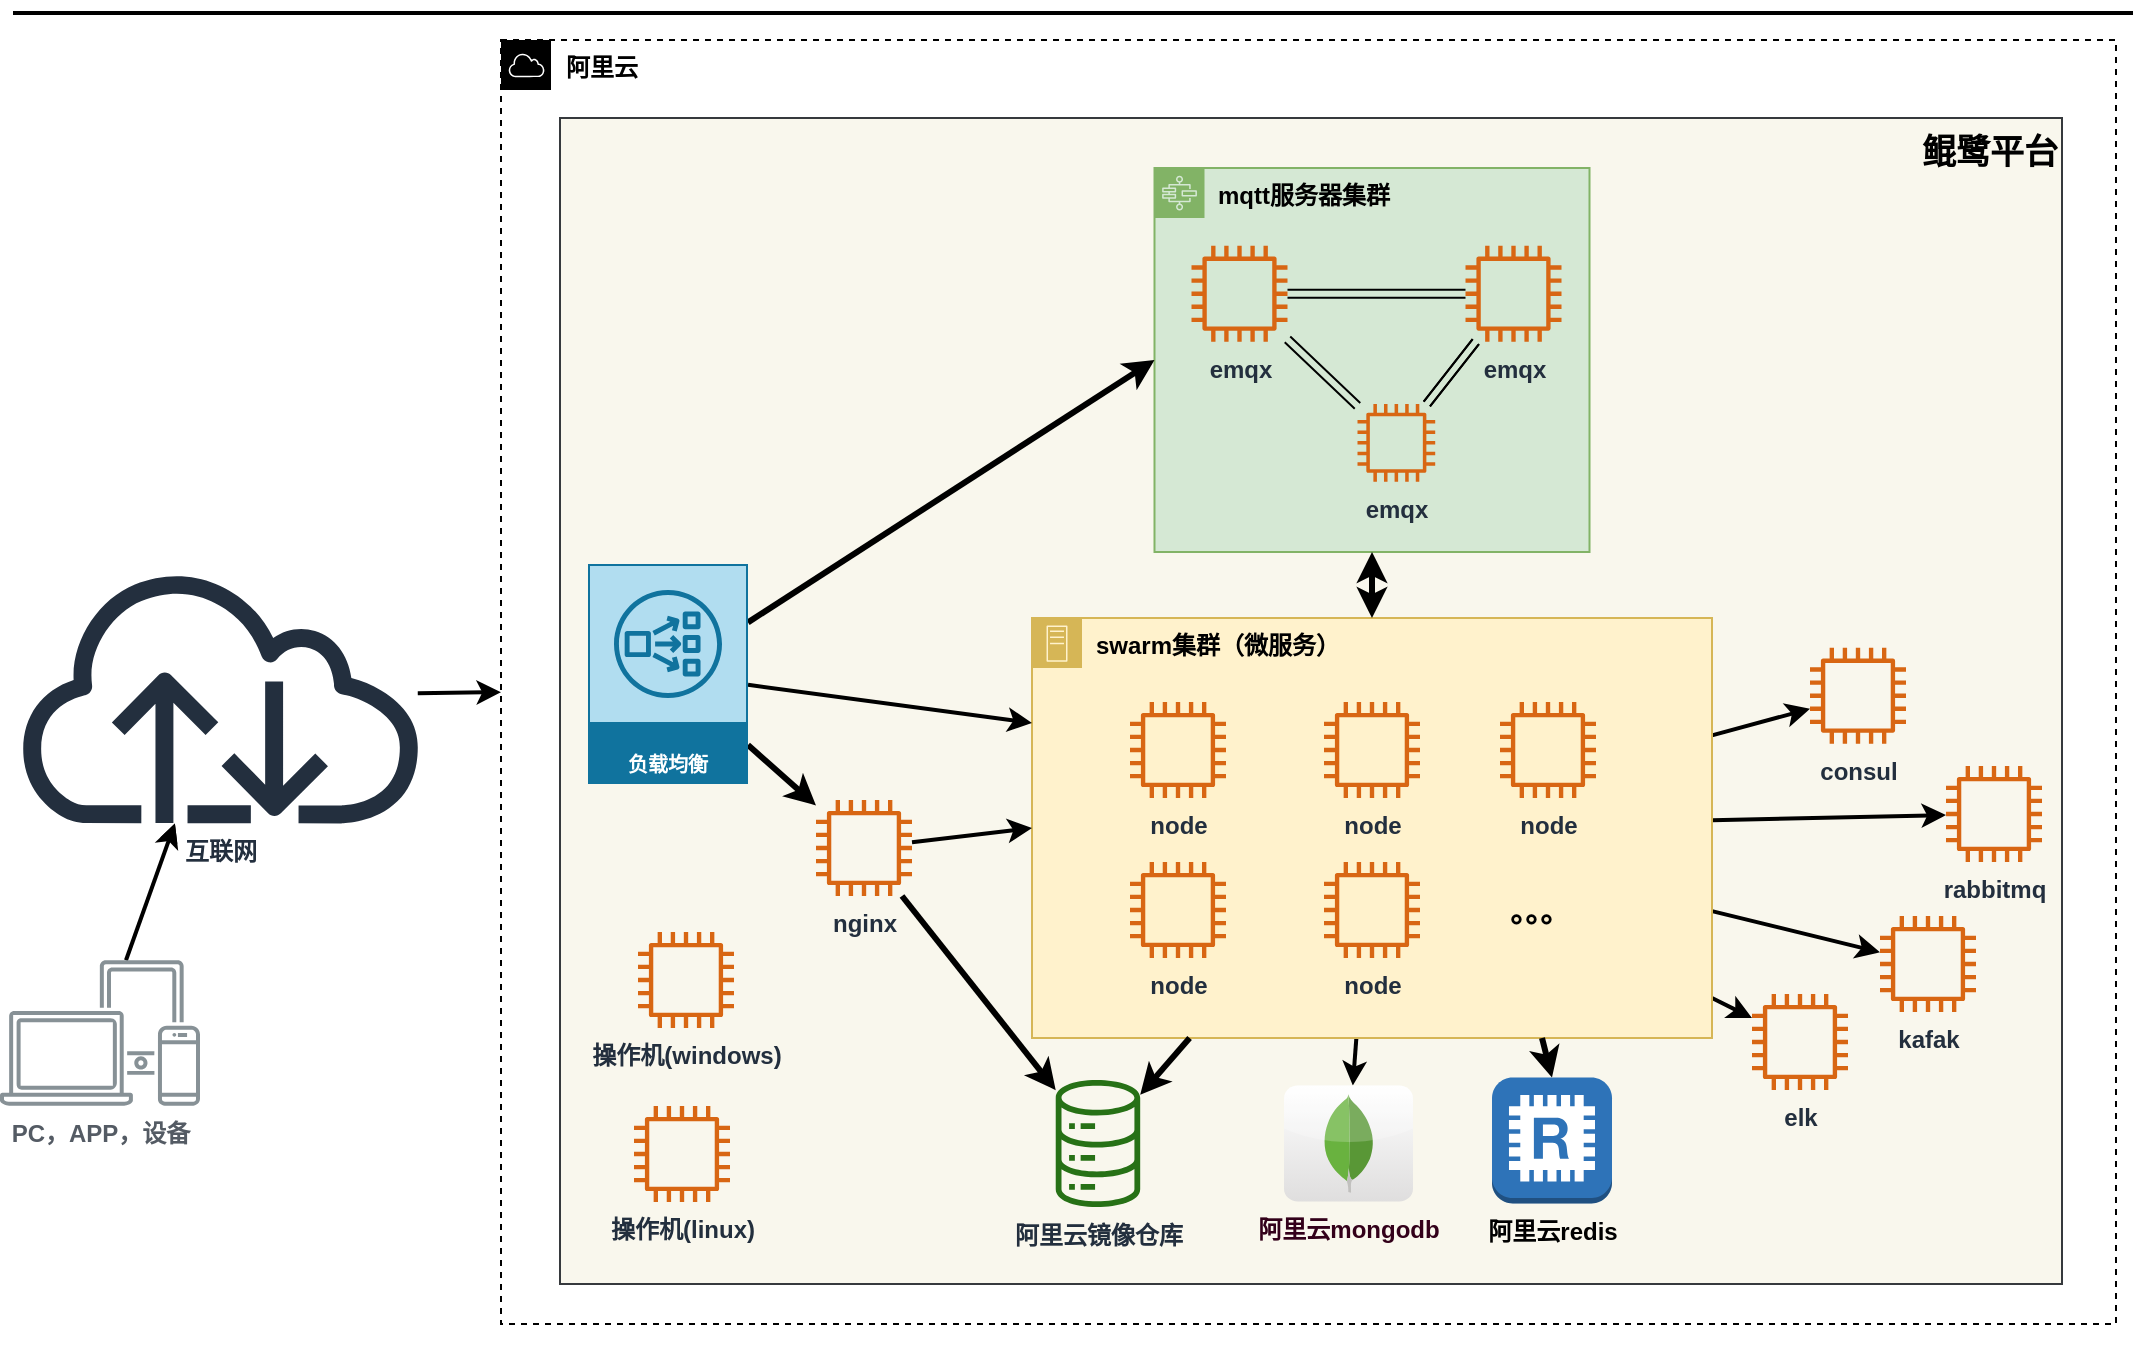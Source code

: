 <mxfile version="14.6.11" type="github">
  <diagram id="Ht1M8jgEwFfnCIfOTk4-" name="Page-1">
    <mxGraphModel dx="1422" dy="734" grid="0" gridSize="10" guides="1" tooltips="1" connect="1" arrows="1" fold="1" page="1" pageScale="1" pageWidth="1169" pageHeight="827" math="0" shadow="0">
      <root>
        <mxCell id="0" />
        <mxCell id="1" parent="0" />
        <mxCell id="Ln0wYWGK2Pg7mDHhLt9o-11" value="阿里云" style="points=[[0,0],[0.25,0],[0.5,0],[0.75,0],[1,0],[1,0.25],[1,0.5],[1,0.75],[1,1],[0.75,1],[0.5,1],[0.25,1],[0,1],[0,0.75],[0,0.5],[0,0.25]];outlineConnect=0;html=1;whiteSpace=wrap;fontSize=12;fontStyle=1;shape=mxgraph.aws4.group;grIcon=mxgraph.aws4.group_aws_cloud;verticalAlign=top;align=left;spacingLeft=30;dashed=1;" parent="1" vertex="1">
          <mxGeometry x="296.5" y="158" width="807.5" height="642" as="geometry" />
        </mxCell>
        <mxCell id="7YA4XFrxnDAU5ptN0OJv-4" value="鲲鹭平台" style="verticalAlign=top;fontStyle=1;fillColor=#f9f7ed;fontSize=17;strokeColor=#36393d;align=right;gradientDirection=east;" vertex="1" parent="1">
          <mxGeometry x="326" y="197" width="751" height="583" as="geometry" />
        </mxCell>
        <mxCell id="Ln0wYWGK2Pg7mDHhLt9o-24" value="mqtt服务器集群" style="points=[[0,0],[0.25,0],[0.5,0],[0.75,0],[1,0],[1,0.25],[1,0.5],[1,0.75],[1,1],[0.75,1],[0.5,1],[0.25,1],[0,1],[0,0.75],[0,0.5],[0,0.25]];outlineConnect=0;html=1;whiteSpace=wrap;fontSize=12;fontStyle=1;shape=mxgraph.aws4.group;grIcon=mxgraph.aws4.group_aws_step_functions_workflow;strokeColor=#82b366;fillColor=#d5e8d4;verticalAlign=top;align=left;spacingLeft=30;dashed=0;" parent="1" vertex="1">
          <mxGeometry x="623.25" y="222" width="217.5" height="192" as="geometry" />
        </mxCell>
        <mxCell id="Ln0wYWGK2Pg7mDHhLt9o-51" style="edgeStyle=none;rounded=0;orthogonalLoop=1;jettySize=auto;html=1;fontFamily=Tahoma;fontSize=15;fontStyle=1;strokeWidth=2;" parent="1" source="Ln0wYWGK2Pg7mDHhLt9o-35" target="1yn95lNJv_hw5B5bu8lK-18" edge="1">
          <mxGeometry relative="1" as="geometry">
            <mxPoint x="722.681" y="695.4" as="targetPoint" />
          </mxGeometry>
        </mxCell>
        <mxCell id="Ln0wYWGK2Pg7mDHhLt9o-55" style="edgeStyle=none;rounded=0;orthogonalLoop=1;jettySize=auto;html=1;fontFamily=Tahoma;fontSize=15;fontStyle=1;strokeWidth=2;" parent="1" source="Ln0wYWGK2Pg7mDHhLt9o-35" target="Ln0wYWGK2Pg7mDHhLt9o-45" edge="1">
          <mxGeometry relative="1" as="geometry" />
        </mxCell>
        <mxCell id="Ln0wYWGK2Pg7mDHhLt9o-56" style="edgeStyle=none;rounded=0;orthogonalLoop=1;jettySize=auto;html=1;fontFamily=Tahoma;fontSize=15;fontStyle=1;strokeWidth=2;" parent="1" source="Ln0wYWGK2Pg7mDHhLt9o-35" target="Ln0wYWGK2Pg7mDHhLt9o-49" edge="1">
          <mxGeometry relative="1" as="geometry" />
        </mxCell>
        <mxCell id="Ln0wYWGK2Pg7mDHhLt9o-58" style="edgeStyle=none;rounded=0;orthogonalLoop=1;jettySize=auto;html=1;fontFamily=Tahoma;fontSize=15;fontStyle=1;strokeWidth=2;" parent="1" source="Ln0wYWGK2Pg7mDHhLt9o-35" target="Ln0wYWGK2Pg7mDHhLt9o-50" edge="1">
          <mxGeometry relative="1" as="geometry" />
        </mxCell>
        <mxCell id="1yn95lNJv_hw5B5bu8lK-10" style="edgeStyle=none;rounded=0;orthogonalLoop=1;jettySize=auto;html=1;strokeWidth=2;fontColor=#212121;" parent="1" source="Ln0wYWGK2Pg7mDHhLt9o-35" target="1yn95lNJv_hw5B5bu8lK-9" edge="1">
          <mxGeometry relative="1" as="geometry" />
        </mxCell>
        <mxCell id="Ln0wYWGK2Pg7mDHhLt9o-35" value="swarm集群（微服务）" style="points=[[0,0],[0.25,0],[0.5,0],[0.75,0],[1,0],[1,0.25],[1,0.5],[1,0.75],[1,1],[0.75,1],[0.5,1],[0.25,1],[0,1],[0,0.75],[0,0.5],[0,0.25]];outlineConnect=0;html=1;whiteSpace=wrap;fontSize=12;fontStyle=1;shape=mxgraph.aws4.group;grIcon=mxgraph.aws4.group_on_premise;strokeColor=#d6b656;fillColor=#fff2cc;verticalAlign=top;align=left;spacingLeft=30;dashed=0;" parent="1" vertex="1">
          <mxGeometry x="562" y="447" width="340" height="210" as="geometry" />
        </mxCell>
        <mxCell id="SCVMTBWpLvtzJIhz15lM-1" value="" style="line;strokeWidth=2;html=1;fontSize=14;" parent="1" vertex="1">
          <mxGeometry x="52.5" y="139.5" width="1060" height="10" as="geometry" />
        </mxCell>
        <mxCell id="Ln0wYWGK2Pg7mDHhLt9o-12" value="" style="edgeStyle=none;rounded=0;orthogonalLoop=1;jettySize=auto;html=1;fontStyle=1;strokeWidth=2;" parent="1" source="Ln0wYWGK2Pg7mDHhLt9o-3" target="Ln0wYWGK2Pg7mDHhLt9o-11" edge="1">
          <mxGeometry relative="1" as="geometry" />
        </mxCell>
        <mxCell id="Ln0wYWGK2Pg7mDHhLt9o-3" value="互联网" style="outlineConnect=0;fontColor=#232F3E;gradientColor=none;fillColor=#232F3E;strokeColor=none;dashed=0;verticalLabelPosition=bottom;verticalAlign=top;align=center;html=1;fontSize=12;fontStyle=1;aspect=fixed;pointerEvents=1;shape=mxgraph.aws4.internet;" parent="1" vertex="1">
          <mxGeometry x="52.5" y="422" width="207.5" height="127.69" as="geometry" />
        </mxCell>
        <mxCell id="Ln0wYWGK2Pg7mDHhLt9o-13" style="edgeStyle=none;rounded=0;orthogonalLoop=1;jettySize=auto;html=1;fontStyle=1" parent="1" source="Ln0wYWGK2Pg7mDHhLt9o-10" target="Ln0wYWGK2Pg7mDHhLt9o-3" edge="1">
          <mxGeometry relative="1" as="geometry" />
        </mxCell>
        <mxCell id="1yn95lNJv_hw5B5bu8lK-8" style="edgeStyle=none;rounded=0;orthogonalLoop=1;jettySize=auto;html=1;fontColor=#212121;strokeWidth=2;" parent="1" source="Ln0wYWGK2Pg7mDHhLt9o-10" target="Ln0wYWGK2Pg7mDHhLt9o-3" edge="1">
          <mxGeometry relative="1" as="geometry" />
        </mxCell>
        <mxCell id="Ln0wYWGK2Pg7mDHhLt9o-10" value="PC，APP，设备" style="outlineConnect=0;gradientColor=none;fontColor=#545B64;strokeColor=none;fillColor=#879196;dashed=0;verticalLabelPosition=bottom;verticalAlign=top;align=center;html=1;fontSize=12;fontStyle=1;aspect=fixed;shape=mxgraph.aws4.illustration_devices;pointerEvents=1" parent="1" vertex="1">
          <mxGeometry x="46" y="618.0" width="100" height="73" as="geometry" />
        </mxCell>
        <mxCell id="Ln0wYWGK2Pg7mDHhLt9o-16" value="" style="edgeStyle=none;rounded=0;orthogonalLoop=1;jettySize=auto;html=1;shape=link;fontStyle=1" parent="1" source="Ln0wYWGK2Pg7mDHhLt9o-14" target="Ln0wYWGK2Pg7mDHhLt9o-15" edge="1">
          <mxGeometry relative="1" as="geometry" />
        </mxCell>
        <mxCell id="Ln0wYWGK2Pg7mDHhLt9o-18" value="" style="edgeStyle=none;rounded=0;orthogonalLoop=1;jettySize=auto;html=1;shape=link;fontStyle=1" parent="1" source="Ln0wYWGK2Pg7mDHhLt9o-14" target="Ln0wYWGK2Pg7mDHhLt9o-17" edge="1">
          <mxGeometry relative="1" as="geometry" />
        </mxCell>
        <mxCell id="Ln0wYWGK2Pg7mDHhLt9o-14" value="emqx" style="outlineConnect=0;fontColor=#232F3E;gradientColor=none;fillColor=#D86613;strokeColor=none;dashed=0;verticalLabelPosition=bottom;verticalAlign=top;align=center;html=1;fontSize=12;fontStyle=1;aspect=fixed;pointerEvents=1;shape=mxgraph.aws4.instance2;" parent="1" vertex="1">
          <mxGeometry x="641.75" y="260.85" width="48" height="48" as="geometry" />
        </mxCell>
        <mxCell id="Ln0wYWGK2Pg7mDHhLt9o-26" value="" style="edgeStyle=none;shape=link;rounded=0;orthogonalLoop=1;jettySize=auto;html=1;fontStyle=1" parent="1" source="Ln0wYWGK2Pg7mDHhLt9o-15" target="Ln0wYWGK2Pg7mDHhLt9o-17" edge="1">
          <mxGeometry relative="1" as="geometry" />
        </mxCell>
        <mxCell id="Ln0wYWGK2Pg7mDHhLt9o-15" value="emqx" style="outlineConnect=0;fontColor=#232F3E;gradientColor=none;fillColor=#D86613;strokeColor=none;dashed=0;verticalLabelPosition=bottom;verticalAlign=top;align=center;html=1;fontSize=12;fontStyle=1;aspect=fixed;pointerEvents=1;shape=mxgraph.aws4.instance2;" parent="1" vertex="1">
          <mxGeometry x="778.75" y="260.85" width="48" height="48" as="geometry" />
        </mxCell>
        <mxCell id="Ln0wYWGK2Pg7mDHhLt9o-21" style="edgeStyle=none;rounded=0;orthogonalLoop=1;jettySize=auto;html=1;shape=link;fontStyle=1" parent="1" source="Ln0wYWGK2Pg7mDHhLt9o-17" target="Ln0wYWGK2Pg7mDHhLt9o-15" edge="1">
          <mxGeometry relative="1" as="geometry" />
        </mxCell>
        <mxCell id="Ln0wYWGK2Pg7mDHhLt9o-17" value="emqx" style="outlineConnect=0;fontColor=#232F3E;gradientColor=none;fillColor=#D86613;strokeColor=none;dashed=0;verticalLabelPosition=bottom;verticalAlign=top;align=center;html=1;fontSize=12;fontStyle=1;aspect=fixed;pointerEvents=1;shape=mxgraph.aws4.instance2;direction=north;" parent="1" vertex="1">
          <mxGeometry x="724.75" y="340" width="38.85" height="38.85" as="geometry" />
        </mxCell>
        <mxCell id="Ln0wYWGK2Pg7mDHhLt9o-27" style="edgeStyle=none;shape=link;rounded=0;orthogonalLoop=1;jettySize=auto;html=1;exitX=1;exitY=1;exitDx=0;exitDy=0;fontStyle=1" parent="1" source="Ln0wYWGK2Pg7mDHhLt9o-11" target="Ln0wYWGK2Pg7mDHhLt9o-11" edge="1">
          <mxGeometry relative="1" as="geometry" />
        </mxCell>
        <mxCell id="Ln0wYWGK2Pg7mDHhLt9o-30" value="node" style="outlineConnect=0;fontColor=#232F3E;gradientColor=none;fillColor=#D86613;strokeColor=none;dashed=0;verticalLabelPosition=bottom;verticalAlign=top;align=center;html=1;fontSize=12;fontStyle=1;aspect=fixed;pointerEvents=1;shape=mxgraph.aws4.instance2;" parent="1" vertex="1">
          <mxGeometry x="611" y="489" width="48" height="48" as="geometry" />
        </mxCell>
        <mxCell id="Ln0wYWGK2Pg7mDHhLt9o-32" value="node" style="outlineConnect=0;fontColor=#232F3E;gradientColor=none;fillColor=#D86613;strokeColor=none;dashed=0;verticalLabelPosition=bottom;verticalAlign=top;align=center;html=1;fontSize=12;fontStyle=1;aspect=fixed;pointerEvents=1;shape=mxgraph.aws4.instance2;" parent="1" vertex="1">
          <mxGeometry x="708" y="489" width="48" height="48" as="geometry" />
        </mxCell>
        <mxCell id="Ln0wYWGK2Pg7mDHhLt9o-34" value="node" style="outlineConnect=0;fontColor=#232F3E;gradientColor=none;fillColor=#D86613;strokeColor=none;dashed=0;verticalLabelPosition=bottom;verticalAlign=top;align=center;html=1;fontSize=12;fontStyle=1;aspect=fixed;pointerEvents=1;shape=mxgraph.aws4.instance2;direction=north;" parent="1" vertex="1">
          <mxGeometry x="611" y="569" width="48" height="48" as="geometry" />
        </mxCell>
        <mxCell id="Ln0wYWGK2Pg7mDHhLt9o-44" value="" style="edgeStyle=none;rounded=0;orthogonalLoop=1;jettySize=auto;html=1;fontFamily=Tahoma;fontSize=15;fontStyle=1;strokeWidth=3;" parent="1" source="Ln0wYWGK2Pg7mDHhLt9o-35" target="Ln0wYWGK2Pg7mDHhLt9o-42" edge="1">
          <mxGeometry relative="1" as="geometry" />
        </mxCell>
        <mxCell id="Ln0wYWGK2Pg7mDHhLt9o-36" value="node" style="outlineConnect=0;fontColor=#232F3E;gradientColor=none;fillColor=#D86613;strokeColor=none;dashed=0;verticalLabelPosition=bottom;verticalAlign=top;align=center;html=1;fontSize=12;fontStyle=1;aspect=fixed;pointerEvents=1;shape=mxgraph.aws4.instance2;" parent="1" vertex="1">
          <mxGeometry x="708" y="569" width="48" height="48" as="geometry" />
        </mxCell>
        <mxCell id="Ln0wYWGK2Pg7mDHhLt9o-37" value="node" style="outlineConnect=0;fontColor=#232F3E;gradientColor=none;fillColor=#D86613;strokeColor=none;dashed=0;verticalLabelPosition=bottom;verticalAlign=top;align=center;html=1;fontSize=12;fontStyle=1;aspect=fixed;pointerEvents=1;shape=mxgraph.aws4.instance2;" parent="1" vertex="1">
          <mxGeometry x="796" y="489" width="48" height="48" as="geometry" />
        </mxCell>
        <mxCell id="Ln0wYWGK2Pg7mDHhLt9o-38" value="。。。" style="text;html=1;strokeColor=none;fillColor=none;align=center;verticalAlign=middle;whiteSpace=wrap;rounded=0;fontStyle=1;fontSize=15;fontFamily=Tahoma;" parent="1" vertex="1">
          <mxGeometry x="796" y="583" width="40" height="20" as="geometry" />
        </mxCell>
        <mxCell id="Ln0wYWGK2Pg7mDHhLt9o-40" value="" style="endArrow=classic;startArrow=classic;html=1;fontFamily=Tahoma;fontSize=15;entryX=0.5;entryY=1;entryDx=0;entryDy=0;fontStyle=1;strokeWidth=3;" parent="1" source="Ln0wYWGK2Pg7mDHhLt9o-35" target="Ln0wYWGK2Pg7mDHhLt9o-24" edge="1">
          <mxGeometry width="50" height="50" relative="1" as="geometry">
            <mxPoint x="736.5" y="432" as="sourcePoint" />
            <mxPoint x="786.5" y="382" as="targetPoint" />
          </mxGeometry>
        </mxCell>
        <mxCell id="Ln0wYWGK2Pg7mDHhLt9o-42" value="阿里云镜像仓库" style="outlineConnect=0;fontColor=#232F3E;gradientColor=none;fillColor=#277116;strokeColor=none;dashed=0;verticalLabelPosition=bottom;verticalAlign=top;align=center;html=1;fontSize=12;fontStyle=1;aspect=fixed;pointerEvents=1;shape=mxgraph.aws4.iot_analytics_data_store;" parent="1" vertex="1">
          <mxGeometry x="573" y="678" width="43.96" height="63.5" as="geometry" />
        </mxCell>
        <mxCell id="Ln0wYWGK2Pg7mDHhLt9o-45" value="rabbitmq" style="outlineConnect=0;fontColor=#232F3E;gradientColor=none;fillColor=#D86613;strokeColor=none;dashed=0;verticalLabelPosition=bottom;verticalAlign=top;align=center;html=1;fontSize=12;fontStyle=1;aspect=fixed;pointerEvents=1;shape=mxgraph.aws4.instance2;" parent="1" vertex="1">
          <mxGeometry x="1019" y="521" width="48" height="48" as="geometry" />
        </mxCell>
        <mxCell id="Ln0wYWGK2Pg7mDHhLt9o-49" value="kafak" style="outlineConnect=0;fontColor=#232F3E;gradientColor=none;fillColor=#D86613;strokeColor=none;dashed=0;verticalLabelPosition=bottom;verticalAlign=top;align=center;html=1;fontSize=12;fontStyle=1;aspect=fixed;pointerEvents=1;shape=mxgraph.aws4.instance2;" parent="1" vertex="1">
          <mxGeometry x="986" y="596" width="48" height="48" as="geometry" />
        </mxCell>
        <mxCell id="Ln0wYWGK2Pg7mDHhLt9o-50" value="elk" style="outlineConnect=0;fontColor=#232F3E;gradientColor=none;fillColor=#D86613;strokeColor=none;dashed=0;verticalLabelPosition=bottom;verticalAlign=top;align=center;html=1;fontSize=12;fontStyle=1;aspect=fixed;pointerEvents=1;shape=mxgraph.aws4.instance2;" parent="1" vertex="1">
          <mxGeometry x="922" y="635" width="48" height="48" as="geometry" />
        </mxCell>
        <mxCell id="Ln0wYWGK2Pg7mDHhLt9o-52" value="操作机(windows)" style="outlineConnect=0;fontColor=#232F3E;gradientColor=none;fillColor=#D86613;strokeColor=none;dashed=0;verticalLabelPosition=bottom;verticalAlign=top;align=center;html=1;fontSize=12;fontStyle=1;aspect=fixed;pointerEvents=1;shape=mxgraph.aws4.instance2;" parent="1" vertex="1">
          <mxGeometry x="365" y="604" width="48" height="48" as="geometry" />
        </mxCell>
        <mxCell id="1yn95lNJv_hw5B5bu8lK-1" value="操作机(linux)" style="outlineConnect=0;fontColor=#232F3E;gradientColor=none;fillColor=#D86613;strokeColor=none;dashed=0;verticalLabelPosition=bottom;verticalAlign=top;align=center;html=1;fontSize=12;fontStyle=1;aspect=fixed;pointerEvents=1;shape=mxgraph.aws4.instance2;" parent="1" vertex="1">
          <mxGeometry x="363" y="691" width="48" height="48" as="geometry" />
        </mxCell>
        <mxCell id="1yn95lNJv_hw5B5bu8lK-5" style="rounded=0;orthogonalLoop=1;jettySize=auto;html=1;entryX=0;entryY=0.5;entryDx=0;entryDy=0;fontColor=#212121;fontStyle=1;strokeWidth=3;" parent="1" source="1yn95lNJv_hw5B5bu8lK-7" target="Ln0wYWGK2Pg7mDHhLt9o-24" edge="1">
          <mxGeometry relative="1" as="geometry">
            <mxPoint x="428.999" y="380.926" as="sourcePoint" />
          </mxGeometry>
        </mxCell>
        <mxCell id="1yn95lNJv_hw5B5bu8lK-6" value="" style="edgeStyle=none;rounded=0;orthogonalLoop=1;jettySize=auto;html=1;fontColor=#212121;fontStyle=1;strokeWidth=3;" parent="1" source="1yn95lNJv_hw5B5bu8lK-7" target="1yn95lNJv_hw5B5bu8lK-11" edge="1">
          <mxGeometry relative="1" as="geometry">
            <mxPoint x="413" y="440" as="sourcePoint" />
          </mxGeometry>
        </mxCell>
        <mxCell id="1yn95lNJv_hw5B5bu8lK-13" style="edgeStyle=none;rounded=0;orthogonalLoop=1;jettySize=auto;html=1;entryX=0;entryY=0.25;entryDx=0;entryDy=0;strokeWidth=2;fontColor=#FFFFFF;" parent="1" source="1yn95lNJv_hw5B5bu8lK-7" target="Ln0wYWGK2Pg7mDHhLt9o-35" edge="1">
          <mxGeometry relative="1" as="geometry" />
        </mxCell>
        <mxCell id="1yn95lNJv_hw5B5bu8lK-7" value="负载均衡" style="outlineConnect=0;dashed=0;verticalLabelPosition=middle;verticalAlign=bottom;align=center;html=1;whiteSpace=wrap;fontSize=10;fontStyle=1;spacing=3;shape=mxgraph.aws4.productIcon;prIcon=mxgraph.aws4.network_load_balancer;fillColor=#b1ddf0;strokeColor=#10739e;fontColor=#FFFFFF;" parent="1" vertex="1">
          <mxGeometry x="340" y="420" width="80" height="110" as="geometry" />
        </mxCell>
        <mxCell id="1yn95lNJv_hw5B5bu8lK-9" value="consul" style="outlineConnect=0;fontColor=#232F3E;gradientColor=none;fillColor=#D86613;strokeColor=none;dashed=0;verticalLabelPosition=bottom;verticalAlign=top;align=center;html=1;fontSize=12;fontStyle=1;aspect=fixed;pointerEvents=1;shape=mxgraph.aws4.instance2;" parent="1" vertex="1">
          <mxGeometry x="951" y="461.85" width="48" height="48" as="geometry" />
        </mxCell>
        <mxCell id="1yn95lNJv_hw5B5bu8lK-12" value="" style="edgeStyle=none;rounded=0;orthogonalLoop=1;jettySize=auto;html=1;strokeWidth=2;fontColor=#FFFFFF;entryX=0;entryY=0.5;entryDx=0;entryDy=0;" parent="1" source="1yn95lNJv_hw5B5bu8lK-11" target="Ln0wYWGK2Pg7mDHhLt9o-35" edge="1">
          <mxGeometry relative="1" as="geometry" />
        </mxCell>
        <mxCell id="1yn95lNJv_hw5B5bu8lK-11" value="nginx" style="outlineConnect=0;fontColor=#232F3E;gradientColor=none;fillColor=#D86613;strokeColor=none;dashed=0;verticalLabelPosition=bottom;verticalAlign=top;align=center;html=1;fontSize=12;fontStyle=1;aspect=fixed;pointerEvents=1;shape=mxgraph.aws4.instance2;" parent="1" vertex="1">
          <mxGeometry x="454" y="538" width="48" height="48" as="geometry" />
        </mxCell>
        <mxCell id="1yn95lNJv_hw5B5bu8lK-14" value="&lt;font color=&quot;#000000&quot;&gt;阿里云redis&lt;/font&gt;" style="outlineConnect=0;dashed=0;verticalLabelPosition=bottom;verticalAlign=top;align=center;html=1;shape=mxgraph.aws3.redis;fillColor=#2E73B8;gradientColor=none;fontColor=#FFFFFF;fontStyle=1" parent="1" vertex="1">
          <mxGeometry x="792" y="676.75" width="60" height="63" as="geometry" />
        </mxCell>
        <mxCell id="1yn95lNJv_hw5B5bu8lK-15" style="rounded=0;orthogonalLoop=1;jettySize=auto;html=1;fontColor=#212121;fontStyle=1;strokeWidth=3;exitX=0.75;exitY=1;exitDx=0;exitDy=0;entryX=0.5;entryY=0;entryDx=0;entryDy=0;entryPerimeter=0;" parent="1" source="Ln0wYWGK2Pg7mDHhLt9o-35" target="1yn95lNJv_hw5B5bu8lK-14" edge="1">
          <mxGeometry relative="1" as="geometry">
            <mxPoint x="849" y="862.707" as="sourcePoint" />
            <mxPoint x="872" y="696" as="targetPoint" />
          </mxGeometry>
        </mxCell>
        <mxCell id="1yn95lNJv_hw5B5bu8lK-18" value="阿里云mongodb" style="dashed=0;outlineConnect=0;html=1;align=center;labelPosition=center;verticalLabelPosition=bottom;verticalAlign=top;shape=mxgraph.webicons.mongodb;gradientColor=#DFDEDE;fontColor=#33001A;fontStyle=1" parent="1" vertex="1">
          <mxGeometry x="688" y="680.75" width="64.5" height="58" as="geometry" />
        </mxCell>
        <mxCell id="7YA4XFrxnDAU5ptN0OJv-1" value="" style="rounded=0;orthogonalLoop=1;jettySize=auto;html=1;fontFamily=Tahoma;fontSize=15;fontStyle=1;strokeWidth=3;" edge="1" parent="1" source="1yn95lNJv_hw5B5bu8lK-11" target="Ln0wYWGK2Pg7mDHhLt9o-42">
          <mxGeometry relative="1" as="geometry">
            <mxPoint x="639.839" y="662" as="sourcePoint" />
            <mxPoint x="608.313" y="703.817" as="targetPoint" />
          </mxGeometry>
        </mxCell>
      </root>
    </mxGraphModel>
  </diagram>
</mxfile>
